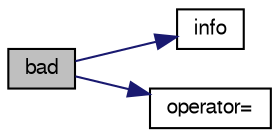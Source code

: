 digraph "bad"
{
  bgcolor="transparent";
  edge [fontname="FreeSans",fontsize="10",labelfontname="FreeSans",labelfontsize="10"];
  node [fontname="FreeSans",fontsize="10",shape=record];
  rankdir="LR";
  Node23033 [label="bad",height=0.2,width=0.4,color="black", fillcolor="grey75", style="filled", fontcolor="black"];
  Node23033 -> Node23034 [color="midnightblue",fontsize="10",style="solid",fontname="FreeSans"];
  Node23034 [label="info",height=0.2,width=0.4,color="black",URL="$a26142.html#ac337b4734104b5596749633796127f66",tooltip="Return info proxy. "];
  Node23033 -> Node23035 [color="midnightblue",fontsize="10",style="solid",fontname="FreeSans"];
  Node23035 [label="operator=",height=0.2,width=0.4,color="black",URL="$a26142.html#ac9ecd59b6004bc61b7616eeb020ec451"];
}
